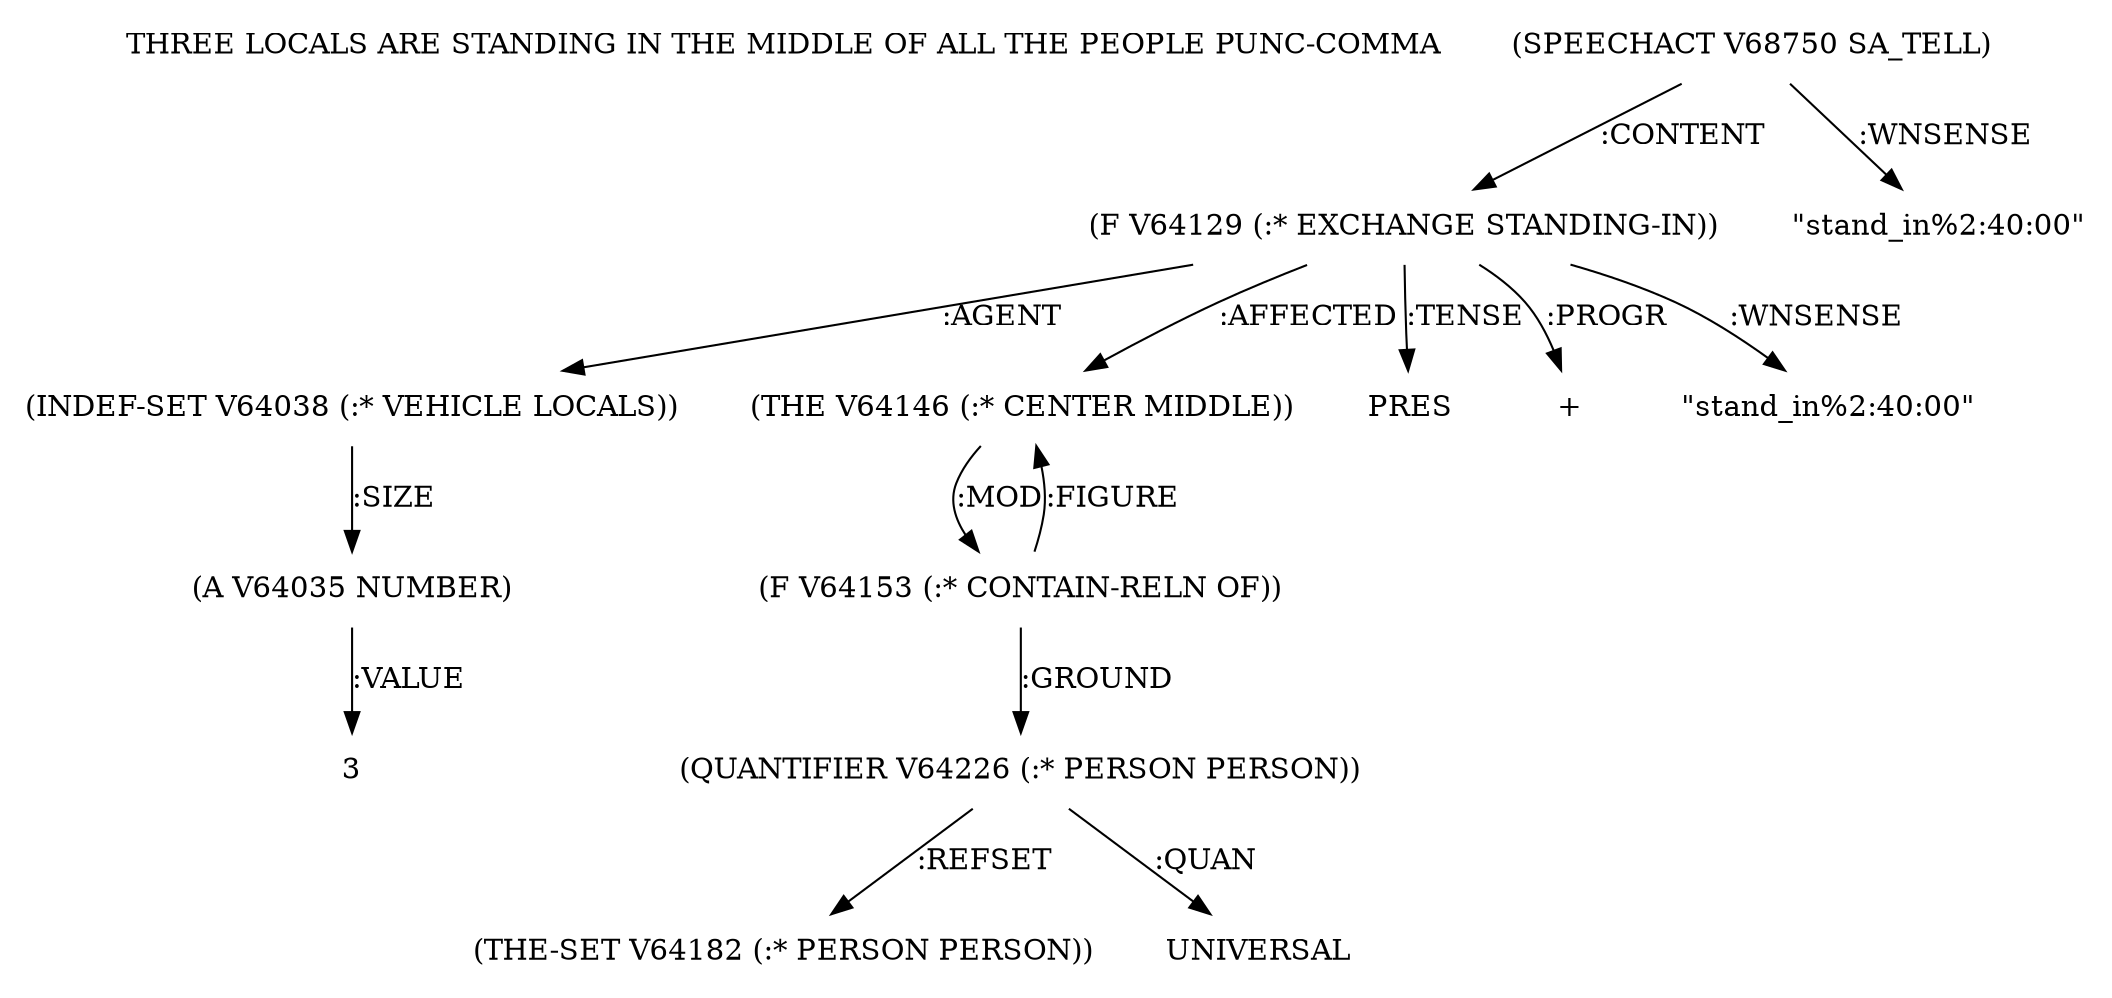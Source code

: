 digraph Terms {
  node [shape=none]
  "THREE LOCALS ARE STANDING IN THE MIDDLE OF ALL THE PEOPLE PUNC-COMMA"
  "V68750" [label="(SPEECHACT V68750 SA_TELL)"]
  "V68750" -> "V64129" [label=":CONTENT"]
  "V68750" -> "NT74369" [label=":WNSENSE"]
  "NT74369" [label="\"stand_in%2:40:00\""]
  "V64129" [label="(F V64129 (:* EXCHANGE STANDING-IN))"]
  "V64129" -> "V64038" [label=":AGENT"]
  "V64129" -> "V64146" [label=":AFFECTED"]
  "V64129" -> "NT74370" [label=":TENSE"]
  "NT74370" [label="PRES"]
  "V64129" -> "NT74371" [label=":PROGR"]
  "NT74371" [label="+"]
  "V64129" -> "NT74372" [label=":WNSENSE"]
  "NT74372" [label="\"stand_in%2:40:00\""]
  "V64038" [label="(INDEF-SET V64038 (:* VEHICLE LOCALS))"]
  "V64038" -> "V64035" [label=":SIZE"]
  "V64035" [label="(A V64035 NUMBER)"]
  "V64035" -> "NT74373" [label=":VALUE"]
  "NT74373" [label="3"]
  "V64146" [label="(THE V64146 (:* CENTER MIDDLE))"]
  "V64146" -> "V64153" [label=":MOD"]
  "V64153" [label="(F V64153 (:* CONTAIN-RELN OF))"]
  "V64153" -> "V64226" [label=":GROUND"]
  "V64153" -> "V64146" [label=":FIGURE"]
  "V64226" [label="(QUANTIFIER V64226 (:* PERSON PERSON))"]
  "V64226" -> "V64182" [label=":REFSET"]
  "V64226" -> "NT74374" [label=":QUAN"]
  "NT74374" [label="UNIVERSAL"]
  "V64182" [label="(THE-SET V64182 (:* PERSON PERSON))"]
}
